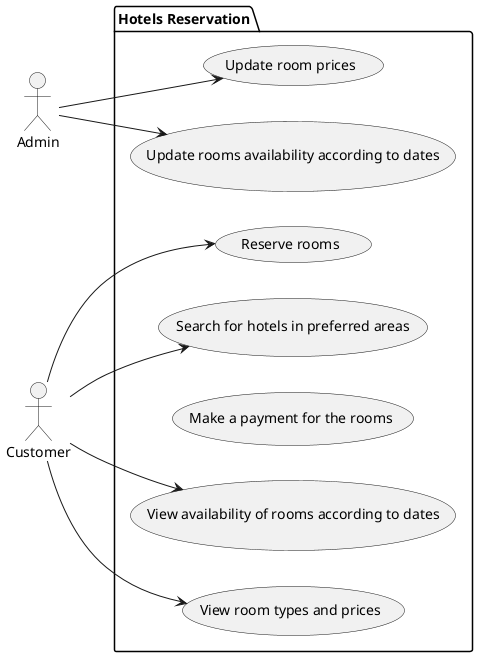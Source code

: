@startuml

left to right direction

:Admin: as admin
:Customer: as customer

package "Hotels Reservation" {
  usecase "Search for hotels in preferred areas" as hr1
  usecase "View availability of rooms according to dates" as hr2
  usecase "View room types and prices" as hr3
  usecase "Reserve rooms" as hr4
  usecase "Make a payment for the rooms" as hr5
  usecase "Update rooms availability according to dates" as hr6
  usecase "Update room prices" as hr7
}

customer --> hr1
customer --> hr2
customer --> hr3
customer --> hr4
admin --> hr6
admin --> hr7

@enduml
